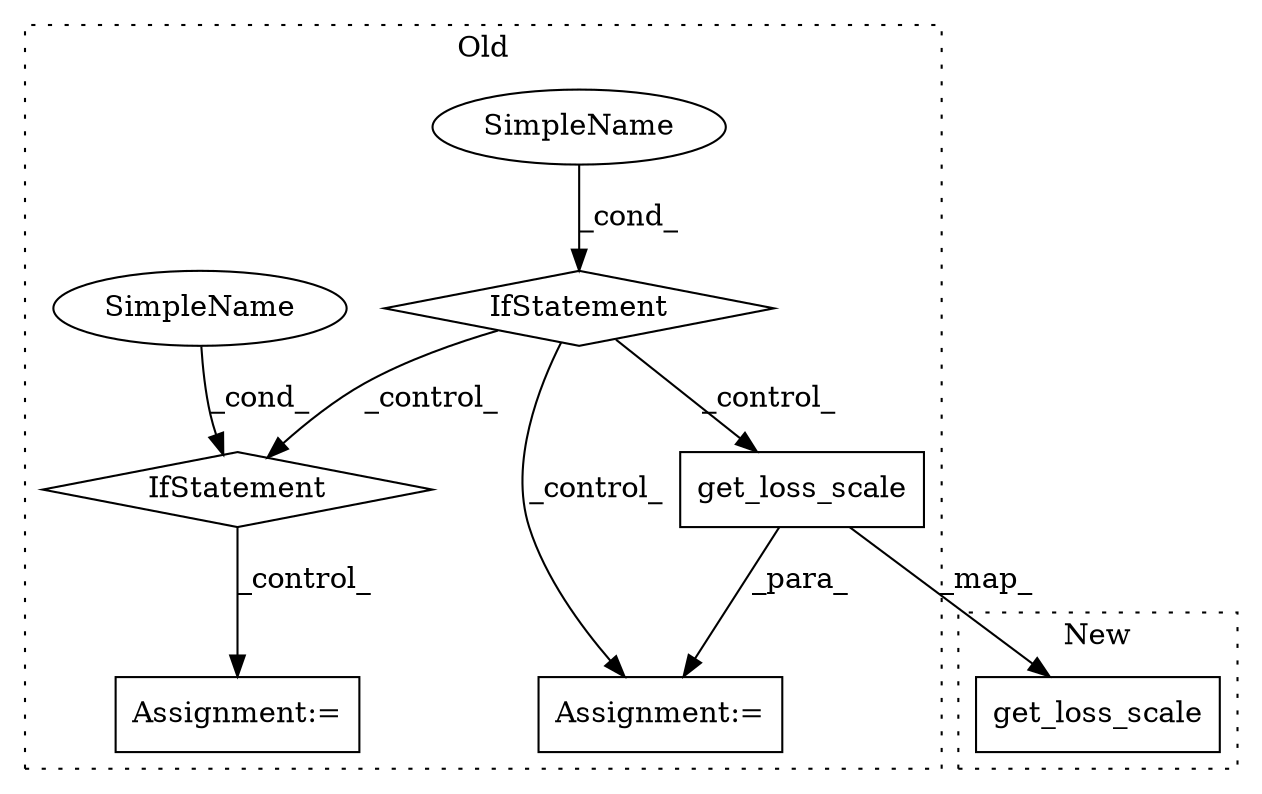 digraph G {
subgraph cluster0 {
1 [label="get_loss_scale" a="32" s="4605,4639" l="15,1" shape="box"];
3 [label="IfStatement" a="25" s="4517,4558" l="4,2" shape="diamond"];
4 [label="SimpleName" a="42" s="" l="" shape="ellipse"];
5 [label="IfStatement" a="25" s="4845,4887" l="4,2" shape="diamond"];
6 [label="SimpleName" a="42" s="" l="" shape="ellipse"];
7 [label="Assignment:=" a="7" s="4903" l="1" shape="box"];
8 [label="Assignment:=" a="7" s="4654" l="1" shape="box"];
label = "Old";
style="dotted";
}
subgraph cluster1 {
2 [label="get_loss_scale" a="32" s="4608,4642" l="15,1" shape="box"];
label = "New";
style="dotted";
}
1 -> 8 [label="_para_"];
1 -> 2 [label="_map_"];
3 -> 1 [label="_control_"];
3 -> 8 [label="_control_"];
3 -> 5 [label="_control_"];
4 -> 3 [label="_cond_"];
5 -> 7 [label="_control_"];
6 -> 5 [label="_cond_"];
}